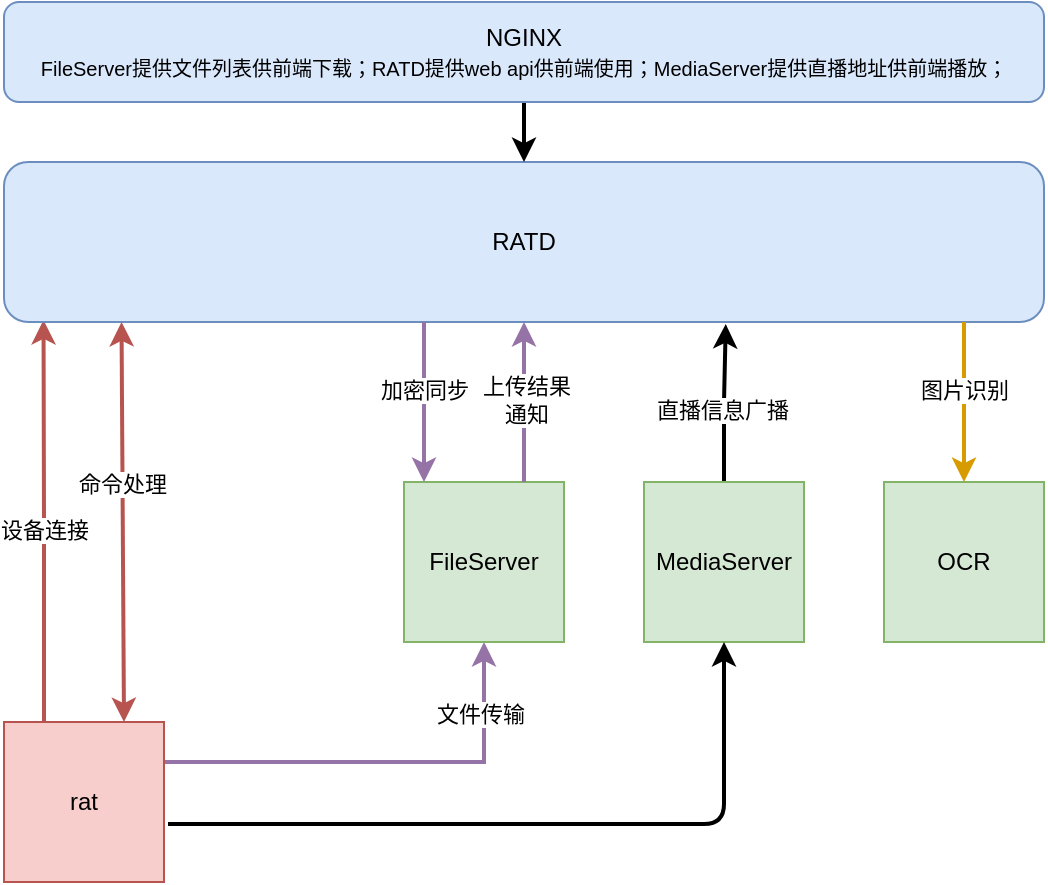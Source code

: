 <mxfile version="15.0.6" type="github">
  <diagram id="GR8ITqk0_nQ_17DC2mM3" name="第 1 页">
    <mxGraphModel dx="946" dy="619" grid="1" gridSize="10" guides="1" tooltips="1" connect="1" arrows="1" fold="1" page="1" pageScale="1" pageWidth="827" pageHeight="1169" math="0" shadow="0">
      <root>
        <mxCell id="0" />
        <mxCell id="1" parent="0" />
        <mxCell id="RpOicTaBDRD9k7s_wi3x-14" style="edgeStyle=orthogonalEdgeStyle;rounded=0;orthogonalLoop=1;jettySize=auto;html=1;entryX=0.5;entryY=1;entryDx=0;entryDy=0;fillColor=#e1d5e7;strokeColor=#9673a6;strokeWidth=2;exitX=1;exitY=0.25;exitDx=0;exitDy=0;" edge="1" parent="1" source="RpOicTaBDRD9k7s_wi3x-1" target="RpOicTaBDRD9k7s_wi3x-3">
          <mxGeometry relative="1" as="geometry" />
        </mxCell>
        <mxCell id="RpOicTaBDRD9k7s_wi3x-26" value="文件传输" style="edgeLabel;html=1;align=center;verticalAlign=middle;resizable=0;points=[];" vertex="1" connectable="0" parent="RpOicTaBDRD9k7s_wi3x-14">
          <mxGeometry x="0.675" y="2" relative="1" as="geometry">
            <mxPoint as="offset" />
          </mxGeometry>
        </mxCell>
        <mxCell id="RpOicTaBDRD9k7s_wi3x-16" style="edgeStyle=orthogonalEdgeStyle;rounded=0;orthogonalLoop=1;jettySize=auto;html=1;exitX=0.25;exitY=0;exitDx=0;exitDy=0;entryX=0.038;entryY=0.988;entryDx=0;entryDy=0;entryPerimeter=0;fillColor=#f8cecc;strokeColor=#b85450;strokeWidth=2;" edge="1" parent="1" source="RpOicTaBDRD9k7s_wi3x-1" target="RpOicTaBDRD9k7s_wi3x-6">
          <mxGeometry relative="1" as="geometry">
            <mxPoint x="160" y="440" as="targetPoint" />
          </mxGeometry>
        </mxCell>
        <mxCell id="RpOicTaBDRD9k7s_wi3x-18" value="设备连接" style="edgeLabel;html=1;align=center;verticalAlign=middle;resizable=0;points=[];" vertex="1" connectable="0" parent="RpOicTaBDRD9k7s_wi3x-16">
          <mxGeometry x="-0.042" relative="1" as="geometry">
            <mxPoint as="offset" />
          </mxGeometry>
        </mxCell>
        <mxCell id="RpOicTaBDRD9k7s_wi3x-1" value="rat" style="whiteSpace=wrap;html=1;aspect=fixed;fillColor=#f8cecc;strokeColor=#b85450;" vertex="1" parent="1">
          <mxGeometry x="140" y="630" width="80" height="80" as="geometry" />
        </mxCell>
        <mxCell id="RpOicTaBDRD9k7s_wi3x-3" value="FileServer" style="whiteSpace=wrap;html=1;aspect=fixed;fillColor=#d5e8d4;strokeColor=#82b366;" vertex="1" parent="1">
          <mxGeometry x="340" y="510" width="80" height="80" as="geometry" />
        </mxCell>
        <mxCell id="RpOicTaBDRD9k7s_wi3x-23" style="edgeStyle=orthogonalEdgeStyle;rounded=0;orthogonalLoop=1;jettySize=auto;html=1;entryX=0.694;entryY=1.013;entryDx=0;entryDy=0;entryPerimeter=0;strokeWidth=2;" edge="1" parent="1" source="RpOicTaBDRD9k7s_wi3x-4" target="RpOicTaBDRD9k7s_wi3x-6">
          <mxGeometry relative="1" as="geometry">
            <mxPoint x="498" y="434" as="targetPoint" />
          </mxGeometry>
        </mxCell>
        <mxCell id="RpOicTaBDRD9k7s_wi3x-27" value="直播信息广播" style="edgeLabel;html=1;align=center;verticalAlign=middle;resizable=0;points=[];" vertex="1" connectable="0" parent="RpOicTaBDRD9k7s_wi3x-23">
          <mxGeometry x="-0.098" y="1" relative="1" as="geometry">
            <mxPoint as="offset" />
          </mxGeometry>
        </mxCell>
        <mxCell id="RpOicTaBDRD9k7s_wi3x-4" value="MediaServer" style="whiteSpace=wrap;html=1;aspect=fixed;fillColor=#d5e8d4;strokeColor=#82b366;" vertex="1" parent="1">
          <mxGeometry x="460" y="510" width="80" height="80" as="geometry" />
        </mxCell>
        <mxCell id="RpOicTaBDRD9k7s_wi3x-5" value="OCR" style="whiteSpace=wrap;html=1;aspect=fixed;fillColor=#d5e8d4;strokeColor=#82b366;" vertex="1" parent="1">
          <mxGeometry x="580" y="510" width="80" height="80" as="geometry" />
        </mxCell>
        <mxCell id="RpOicTaBDRD9k7s_wi3x-6" value="RATD" style="rounded=1;whiteSpace=wrap;html=1;fillColor=#dae8fc;strokeColor=#6c8ebf;" vertex="1" parent="1">
          <mxGeometry x="140" y="350" width="520" height="80" as="geometry" />
        </mxCell>
        <mxCell id="RpOicTaBDRD9k7s_wi3x-19" value="" style="endArrow=classic;startArrow=classic;html=1;exitX=0.75;exitY=0;exitDx=0;exitDy=0;entryX=0.113;entryY=1;entryDx=0;entryDy=0;entryPerimeter=0;fillColor=#f8cecc;strokeColor=#b85450;strokeWidth=2;" edge="1" parent="1" source="RpOicTaBDRD9k7s_wi3x-1" target="RpOicTaBDRD9k7s_wi3x-6">
          <mxGeometry width="50" height="50" relative="1" as="geometry">
            <mxPoint x="190" y="570" as="sourcePoint" />
            <mxPoint x="240" y="520" as="targetPoint" />
          </mxGeometry>
        </mxCell>
        <mxCell id="RpOicTaBDRD9k7s_wi3x-42" value="命令处理" style="edgeLabel;html=1;align=center;verticalAlign=middle;resizable=0;points=[];" vertex="1" connectable="0" parent="RpOicTaBDRD9k7s_wi3x-19">
          <mxGeometry x="0.19" y="1" relative="1" as="geometry">
            <mxPoint as="offset" />
          </mxGeometry>
        </mxCell>
        <mxCell id="RpOicTaBDRD9k7s_wi3x-22" value="" style="endArrow=classic;html=1;entryX=0.5;entryY=0;entryDx=0;entryDy=0;fillColor=#ffe6cc;strokeColor=#d79b00;strokeWidth=2;" edge="1" parent="1" target="RpOicTaBDRD9k7s_wi3x-5">
          <mxGeometry width="50" height="50" relative="1" as="geometry">
            <mxPoint x="620" y="430" as="sourcePoint" />
            <mxPoint x="650" y="430" as="targetPoint" />
          </mxGeometry>
        </mxCell>
        <mxCell id="RpOicTaBDRD9k7s_wi3x-28" value="图片识别" style="edgeLabel;html=1;align=center;verticalAlign=middle;resizable=0;points=[];" vertex="1" connectable="0" parent="RpOicTaBDRD9k7s_wi3x-22">
          <mxGeometry x="-0.15" relative="1" as="geometry">
            <mxPoint as="offset" />
          </mxGeometry>
        </mxCell>
        <mxCell id="RpOicTaBDRD9k7s_wi3x-30" value="" style="endArrow=classic;html=1;entryX=0.5;entryY=0;entryDx=0;entryDy=0;strokeWidth=2;fillColor=#e1d5e7;strokeColor=#9673a6;" edge="1" parent="1">
          <mxGeometry width="50" height="50" relative="1" as="geometry">
            <mxPoint x="350" y="430" as="sourcePoint" />
            <mxPoint x="350" y="510" as="targetPoint" />
          </mxGeometry>
        </mxCell>
        <mxCell id="RpOicTaBDRD9k7s_wi3x-31" value="加密同步" style="edgeLabel;html=1;align=center;verticalAlign=middle;resizable=0;points=[];" vertex="1" connectable="0" parent="RpOicTaBDRD9k7s_wi3x-30">
          <mxGeometry x="-0.15" relative="1" as="geometry">
            <mxPoint as="offset" />
          </mxGeometry>
        </mxCell>
        <mxCell id="RpOicTaBDRD9k7s_wi3x-38" value="" style="endArrow=classic;html=1;exitX=0.75;exitY=0;exitDx=0;exitDy=0;entryX=0.5;entryY=1;entryDx=0;entryDy=0;fillColor=#e1d5e7;strokeColor=#9673a6;strokeWidth=2;" edge="1" parent="1" source="RpOicTaBDRD9k7s_wi3x-3" target="RpOicTaBDRD9k7s_wi3x-6">
          <mxGeometry width="50" height="50" relative="1" as="geometry">
            <mxPoint x="370" y="510" as="sourcePoint" />
            <mxPoint x="420" y="460" as="targetPoint" />
          </mxGeometry>
        </mxCell>
        <mxCell id="RpOicTaBDRD9k7s_wi3x-39" value="上传结果&lt;br&gt;通知" style="edgeLabel;html=1;align=center;verticalAlign=middle;resizable=0;points=[];" vertex="1" connectable="0" parent="RpOicTaBDRD9k7s_wi3x-38">
          <mxGeometry x="0.025" y="-1" relative="1" as="geometry">
            <mxPoint as="offset" />
          </mxGeometry>
        </mxCell>
        <mxCell id="RpOicTaBDRD9k7s_wi3x-40" value="" style="endArrow=classic;html=1;strokeWidth=2;exitX=1.025;exitY=0.638;exitDx=0;exitDy=0;exitPerimeter=0;entryX=0.5;entryY=1;entryDx=0;entryDy=0;" edge="1" parent="1" source="RpOicTaBDRD9k7s_wi3x-1" target="RpOicTaBDRD9k7s_wi3x-4">
          <mxGeometry width="50" height="50" relative="1" as="geometry">
            <mxPoint x="230" y="740" as="sourcePoint" />
            <mxPoint x="500" y="681" as="targetPoint" />
            <Array as="points">
              <mxPoint x="500" y="681" />
            </Array>
          </mxGeometry>
        </mxCell>
        <mxCell id="RpOicTaBDRD9k7s_wi3x-44" style="edgeStyle=orthogonalEdgeStyle;rounded=0;orthogonalLoop=1;jettySize=auto;html=1;entryX=0.5;entryY=0;entryDx=0;entryDy=0;strokeWidth=2;" edge="1" parent="1" source="RpOicTaBDRD9k7s_wi3x-43" target="RpOicTaBDRD9k7s_wi3x-6">
          <mxGeometry relative="1" as="geometry" />
        </mxCell>
        <mxCell id="RpOicTaBDRD9k7s_wi3x-43" value="NGINX&lt;br&gt;&lt;font style=&quot;font-size: 10px&quot;&gt;FileServer提供文件列表供前端下载；RATD提供web api供前端使用；MediaServer提供直播地址供前端播放；&lt;/font&gt;" style="rounded=1;whiteSpace=wrap;html=1;fillColor=#dae8fc;strokeColor=#6c8ebf;" vertex="1" parent="1">
          <mxGeometry x="140" y="270" width="520" height="50" as="geometry" />
        </mxCell>
      </root>
    </mxGraphModel>
  </diagram>
</mxfile>
